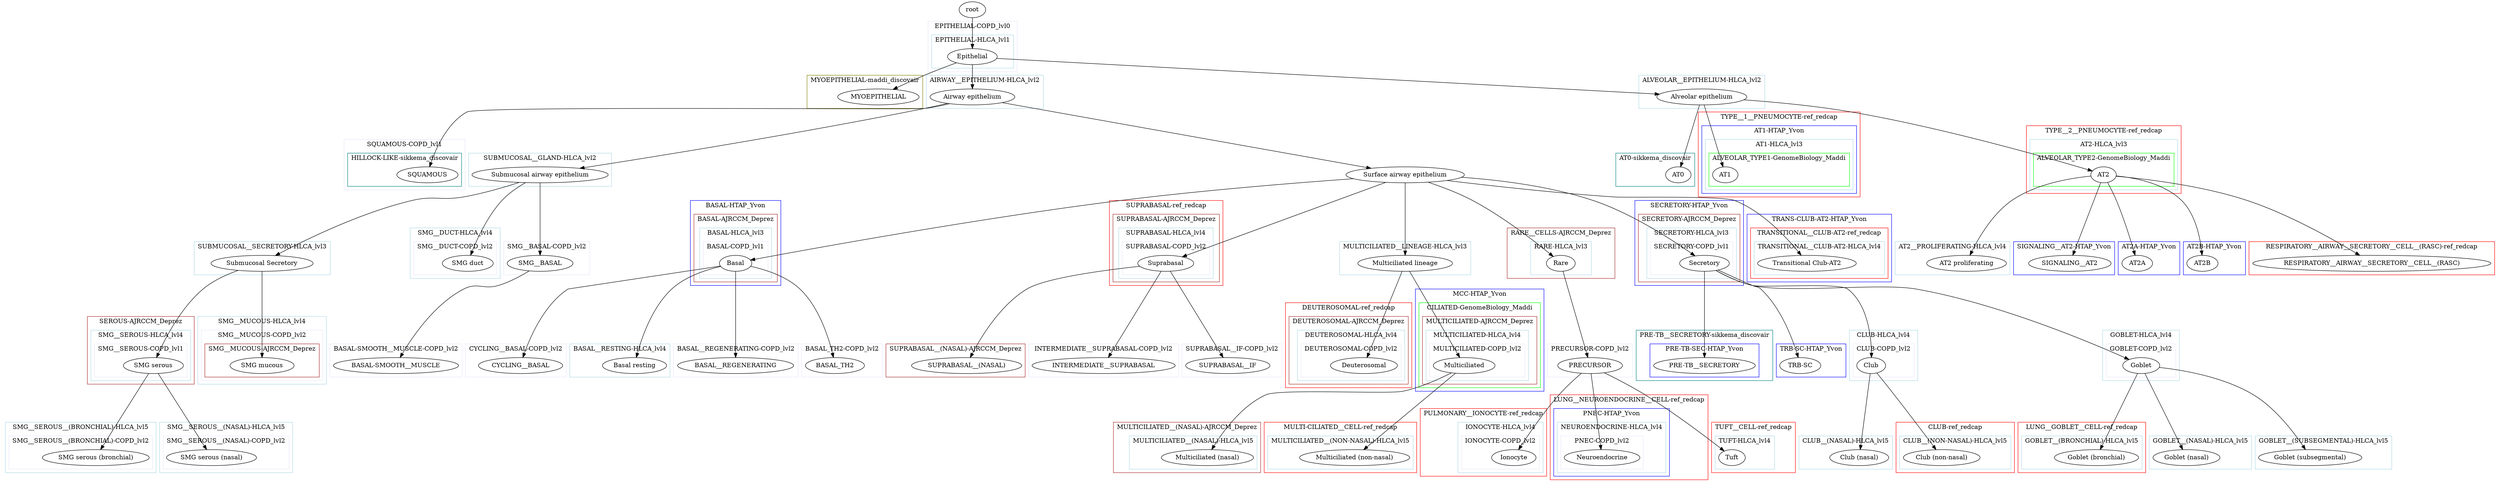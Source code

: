 digraph {
	graph [bb="0,0,5962,1088"];
	node [label="\N"];
	subgraph cluster_Epithelial {
		graph [bb="3290,930,3491,1044",
			color=lavender,
			label="EPITHELIAL-COPD_lvl0",
			lheight=0.21,
			lp="3390.5,1032.5",
			lwidth=2.38
		];
		subgraph cluster_Epithelial {
			graph [bb="3298,938,3483,1013",
				color=lightblue,
				label="EPITHELIAL-HLCA_lvl1",
				lheight=0.21,
				lp="3390.5,1001.5",
				lwidth=2.35
			];
			Epithelial	[color=black,
				height=0.5,
				label=Epithelial,
				layer=lv_0,
				pos="3390,964",
				width=1.5526];
		}
	}
	subgraph cluster_MYOEPITHELIAL {
		graph [bb="3017,847,3278,922",
			color=olive,
			label="MYOEPITHELIAL-maddi_discovair",
			lheight=0.21,
			lp="3147.5,910.5",
			lwidth=3.40
		];
		MYOEPITHELIAL	[color=black,
			height=0.5,
			label=MYOEPITHELIAL,
			layer=lv_1,
			pos="3178,873",
			width=2.5456];
	}
	subgraph "cluster_Airway epithelium" {
		graph [bb="3286,847,3550,922",
			color=lightblue,
			label="AIRWAY__EPITHELIUM-HLCA_lvl2",
			lheight=0.21,
			lp="3418,910.5",
			lwidth=3.44
		];
		"Airway epithelium"	[color=black,
			height=0.5,
			label="Airway epithelium",
			layer=lv_1,
			pos="3390,873",
			width=2.6539];
	}
	subgraph cluster_SQUAMOUS {
		graph [bb="2328,663,2601,777",
			color=lavender,
			label="SQUAMOUS-COPD_lvl1",
			lheight=0.21,
			lp="2464.5,765.5",
			lwidth=2.36
		];
		subgraph cluster_SQUAMOUS {
			graph [bb="2336,671,2593,746",
				color=teal,
				label="HILLOCK-LIKE-sikkema_discovair",
				lheight=0.21,
				lp="2464.5,734.5",
				lwidth=3.35
			];
			SQUAMOUS	[color=black,
				height=0.5,
				label=SQUAMOUS,
				layer=lv_2,
				pos="2516,697",
				width=1.9137];
		}
	}
	subgraph cluster_Basal {
		graph [bb="515,447,719,639",
			color=blue,
			label="BASAL-HTAP_Yvon",
			lheight=0.21,
			lp="617,627.5",
			lwidth=1.88
		];
		subgraph cluster_Basal {
			graph [bb="523,455,711,608",
				color=brown,
				label="BASAL-AJRCCM_Deprez",
				lheight=0.21,
				lp="617,596.5",
				lwidth=2.39
			];
			subgraph cluster_Basal {
				graph [bb="536,463,698,577",
					color=lightblue,
					label="BASAL-HLCA_lvl3",
					lheight=0.21,
					lp="617,565.5",
					lwidth=1.78
				];
				subgraph cluster_Basal {
					graph [bb="544,471,690,546",
						color=lavender,
						label="BASAL-COPD_lvl1",
						lheight=0.21,
						lp="617,534.5",
						lwidth=1.81
					];
					Basal	[color=black,
						height=0.5,
						label=Basal,
						layer=lv_3,
						pos="617,497",
						width=1.011];
				}
			}
		}
	}
	subgraph cluster_CYCLING__BASAL {
		graph [bb="8,240,235,315",
			color=lavender,
			label="CYCLING__BASAL-COPD_lvl2",
			lheight=0.21,
			lp="121.5,303.5",
			lwidth=2.93
		];
		CYCLING__BASAL	[color=black,
			height=0.5,
			label=CYCLING__BASAL,
			layer=lv_4,
			pos="132,266",
			width=2.6359];
	}
	subgraph "cluster_Basal resting" {
		graph [bb="243,240,469,315",
			color=lightblue,
			label="BASAL__RESTING-HLCA_lvl4",
			lheight=0.21,
			lp="356,303.5",
			lwidth=2.92
		];
		"Basal resting"	[color=black,
			height=0.5,
			label="Basal resting",
			layer=lv_4,
			pos="389,266",
			width=2.004];
	}
	subgraph cluster_BASAL__REGENERATING {
		graph [bb="477,240,758,315",
			color=lavender,
			label="BASAL__REGENERATING-COPD_lvl2",
			lheight=0.21,
			lp="617.5,303.5",
			lwidth=3.68
		];
		BASAL__REGENERATING	[color=black,
			height=0.5,
			label=BASAL__REGENERATING,
			layer=lv_4,
			pos="617,266",
			width=3.6288];
	}
	subgraph cluster_BASAL_TH2 {
		graph [bb="766,240,948,315",
			color=lavender,
			label="BASAL_TH2-COPD_lvl2",
			lheight=0.21,
			lp="857,303.5",
			lwidth=2.31
		];
		BASAL_TH2	[color=black,
			height=0.5,
			label=BASAL_TH2,
			layer=lv_4,
			pos="840,266",
			width=1.8415];
	}
	subgraph cluster_Suprabasal {
		graph [bb="1460,447,1716,639",
			color=red,
			label="SUPRABASAL-ref_redcap",
			lheight=0.21,
			lp="1588,627.5",
			lwidth=2.51
		];
		subgraph cluster_Suprabasal {
			graph [bb="1468,455,1708,608",
				color=brown,
				label="SUPRABASAL-AJRCCM_Deprez",
				lheight=0.21,
				lp="1588,596.5",
				lwidth=3.11
			];
			subgraph cluster_Suprabasal {
				graph [bb="1481,463,1694,577",
					color=lightblue,
					label="SUPRABASAL-HLCA_lvl4",
					lheight=0.21,
					lp="1587.5,565.5",
					lwidth=2.50
				];
				subgraph cluster_Suprabasal {
					graph [bb="1489,471,1686,546",
						color=lavender,
						label="SUPRABASAL-COPD_lvl2",
						lheight=0.21,
						lp="1587.5,534.5",
						lwidth=2.51
					];
					Suprabasal	[color=black,
						height=0.5,
						label=Suprabasal,
						layer=lv_3,
						pos="1587,497",
						width=1.7512];
				}
			}
		}
	}
	subgraph "cluster_SUPRABASAL__(NASAL)" {
		graph [bb="956,240,1270,315",
			color=brown,
			label="SUPRABASAL__(NASAL)-AJRCCM_Deprez",
			lheight=0.21,
			lp="1113,303.5",
			lwidth=4.14
		];
		"SUPRABASAL__(NASAL)"	[color=black,
			height=0.5,
			label="SUPRABASAL__(NASAL)",
			layer=lv_4,
			pos="1138,266",
			width=3.4483];
	}
	subgraph cluster_INTERMEDIATE__SUPRABASAL {
		graph [bb="1278,240,1616,315",
			color=lavender,
			label="INTERMEDIATE__SUPRABASAL-COPD_lvl2",
			lheight=0.21,
			lp="1447,303.5",
			lwidth=4.33
		];
		INTERMEDIATE__SUPRABASAL	[color=black,
			height=0.5,
			label=INTERMEDIATE__SUPRABASAL,
			layer=lv_4,
			pos="1447,266",
			width=4.4774];
	}
	subgraph cluster_SUPRABASAL__IF {
		graph [bb="1624,240,1849,315",
			color=lavender,
			label="SUPRABASAL__IF-COPD_lvl2",
			lheight=0.21,
			lp="1736.5,303.5",
			lwidth=2.90
		];
		SUPRABASAL__IF	[color=black,
			height=0.5,
			label=SUPRABASAL__IF,
			layer=lv_4,
			pos="1727,266",
			width=2.6359];
	}
	subgraph "cluster_Multiciliated lineage" {
		graph [bb="2112,471,2408,546",
			color=lightblue,
			label="MULTICILIATED__LINEAGE-HLCA_lvl3",
			lheight=0.21,
			lp="2260,534.5",
			lwidth=3.89
		];
		"Multiciliated lineage"	[color=black,
			height=0.5,
			label="Multiciliated lineage",
			layer=lv_3,
			pos="2260,497",
			width=2.9608];
	}
	subgraph cluster_Deuterosomal {
		graph [bb="1857,216,2142,408",
			color=red,
			label="DEUTEROSOMAL-ref_redcap",
			lheight=0.21,
			lp="1999.5,396.5",
			lwidth=2.92
		];
		subgraph cluster_Deuterosomal {
			graph [bb="1865,224,2134,377",
				color=brown,
				label="DEUTEROSOMAL-AJRCCM_Deprez",
				lheight=0.21,
				lp="1999.5,365.5",
				lwidth=3.51
			];
			subgraph cluster_Deuterosomal {
				graph [bb="1884,232,2126,346",
					color=lightblue,
					label="DEUTEROSOMAL-HLCA_lvl4",
					lheight=0.21,
					lp="2005,334.5",
					lwidth=2.89
				];
				subgraph cluster_Deuterosomal {
					graph [bb="1892,240,2118,315",
						color=lavender,
						label="DEUTEROSOMAL-COPD_lvl2",
						lheight=0.21,
						lp="2005,303.5",
						lwidth=2.92
					];
					Deuterosomal	[color=black,
						height=0.5,
						label=Deuterosomal,
						layer=lv_4,
						pos="2035,266",
						width=2.0943];
				}
			}
		}
	}
	subgraph cluster_Multiciliated {
		graph [bb="2150,208,2440,439",
			color=blue,
			label="MCC-HTAP_Yvon",
			lheight=0.21,
			lp="2295,427.5",
			lwidth=1.68
		];
		subgraph cluster_Multiciliated {
			graph [bb="2158,216,2432,408",
				color=green,
				label="CILIATED-GenomeBiology_Maddi",
				lheight=0.21,
				lp="2295,396.5",
				lwidth=3.31
			];
			subgraph cluster_Multiciliated {
				graph [bb="2166,224,2424,377",
					color=brown,
					label="MULTICILIATED-AJRCCM_Deprez",
					lheight=0.21,
					lp="2295,365.5",
					lwidth=3.36
				];
				subgraph cluster_Multiciliated {
					graph [bb="2174,232,2405,346",
						color=lightblue,
						label="MULTICILIATED-HLCA_lvl4",
						lheight=0.21,
						lp="2289.5,334.5",
						lwidth=2.75
					];
					subgraph cluster_Multiciliated {
						graph [bb="2182,240,2397,315",
							color=lavender,
							label="MULTICILIATED-COPD_lvl2",
							lheight=0.21,
							lp="2289.5,303.5",
							lwidth=2.76
						];
						Multiciliated	[color=black,
							height=0.5,
							label=Multiciliated,
							layer=lv_4,
							pos="2260,266",
							width=1.9318];
					}
				}
			}
		}
	}
	subgraph "cluster_Multiciliated (nasal)" {
		graph [bb="1316,24,1648,138",
			color=brown,
			label="MULTICILIATED__(NASAL)-AJRCCM_Deprez",
			lheight=0.21,
			lp="1482,126.5",
			lwidth=4.39
		];
		subgraph "cluster_Multiciliated (nasal)" {
			graph [bb="1352,32,1640,107",
				color=lightblue,
				label="MULTICILIATED__(NASAL)-HLCA_lvl5",
				lheight=0.21,
				lp="1496,95.5",
				lwidth=3.78
			];
			"Multiciliated (nasal)"	[color=black,
				height=0.5,
				label="Multiciliated (nasal)",
				layer=lv_5,
				pos="1528,58",
				width=2.8886];
		}
	}
	subgraph "cluster_Multiciliated (non-nasal)" {
		graph [bb="1656,24,2000,138",
			color=red,
			label="MULTI-CILIATED__CELL-ref_redcap",
			lheight=0.21,
			lp="1828,126.5",
			lwidth=3.56
		];
		subgraph "cluster_Multiciliated (non-nasal)" {
			graph [bb="1664,32,1992,107",
				color=lightblue,
				label="MULTICILIATED__(NON-NASAL)-HLCA_lvl5",
				lheight=0.21,
				lp="1828,95.5",
				lwidth=4.33
			];
			"Multiciliated (non-nasal)"	[color=black,
				height=0.5,
				label="Multiciliated (non-nasal)",
				layer=lv_5,
				pos="1860,58",
				width=3.4483];
		}
	}
	subgraph cluster_Rare {
		graph [bb="2433,463,2676,577",
			color=brown,
			label="RARE__CELLS-AJRCCM_Deprez",
			lheight=0.21,
			lp="2554.5,565.5",
			lwidth=3.15
		];
		subgraph cluster_Rare {
			graph [bb="2483,471,2620,546",
				color=lightblue,
				label="RARE-HLCA_lvl3",
				lheight=0.21,
				lp="2551.5,534.5",
				lwidth=1.68
			];
			Rare	[color=black,
				height=0.5,
				label=Rare,
				layer=lv_3,
				pos="2562,497",
				width=0.9027];
		}
	}
	subgraph cluster_PRECURSOR {
		graph [bb="2448,240,2640,315",
			color=lavender,
			label="PRECURSOR-COPD_lvl2",
			lheight=0.21,
			lp="2544,303.5",
			lwidth=2.44
		];
		PRECURSOR	[color=black,
			height=0.5,
			label=PRECURSOR,
			layer=lv_4,
			pos="2547,266",
			width=2.022];
	}
	subgraph cluster_Ionocyte {
		graph [bb="2008,16,2293,169",
			color=red,
			label="PULMONARY__IONOCYTE-ref_redcap",
			lheight=0.21,
			lp="2150.5,157.5",
			lwidth=3.74
		];
		subgraph cluster_Ionocyte {
			graph [bb="2093,24,2285,138",
				color=lightblue,
				label="IONOCYTE-HLCA_lvl4",
				lheight=0.21,
				lp="2189,126.5",
				lwidth=2.19
			];
			subgraph cluster_Ionocyte {
				graph [bb="2101,32,2277,107",
					color=lavender,
					label="IONOCYTE-COPD_lvl2",
					lheight=0.21,
					lp="2189,95.5",
					lwidth=2.22
				];
				Ionocyte	[color=black,
					height=0.5,
					label=Ionocyte,
					layer=lv_5,
					pos="2219,58",
					width=1.3902];
			}
		}
	}
	subgraph cluster_Neuroendocrine {
		graph [bb="2301,8,2657,200",
			color=red,
			label="LUNG__NEUROENDOCRINE__CELL-ref_redcap",
			lheight=0.21,
			lp="2479,188.5",
			lwidth=4.72
		];
		subgraph cluster_Neuroendocrine {
			graph [bb="2388,16,2649,169",
				color=blue,
				label="PNEC-HTAP_Yvon",
				lheight=0.21,
				lp="2518.5,157.5",
				lwidth=1.79
			];
			subgraph cluster_Neuroendocrine {
				graph [bb="2396,24,2641,138",
					color=lightblue,
					label="NEUROENDOCRINE-HLCA_lvl4",
					lheight=0.21,
					lp="2518.5,126.5",
					lwidth=3.18
				];
				subgraph cluster_Neuroendocrine {
					graph [bb="2447,32,2633,107",
						color=lavender,
						label="PNEC-COPD_lvl2",
						lheight=0.21,
						lp="2540,95.5",
						lwidth=1.72
					];
					Neuroendocrine	[color=black,
						height=0.5,
						label=Neuroendocrine,
						layer=lv_5,
						pos="2540,58",
						width=2.3651];
				}
			}
		}
	}
	subgraph cluster_Tuft {
		graph [bb="2665,24,2854,138",
			color=red,
			label="TUFT__CELL-ref_redcap",
			lheight=0.21,
			lp="2759.5,126.5",
			lwidth=2.40
		];
		subgraph cluster_Tuft {
			graph [bb="2673,32,2807,107",
				color=lightblue,
				label="TUFT-HLCA_lvl4",
				lheight=0.21,
				lp="2740,95.5",
				lwidth=1.64
			];
			Tuft	[color=black,
				height=0.5,
				label=Tuft,
				layer=lv_5,
				pos="2711,58",
				width=0.83048];
		}
	}
	subgraph cluster_Secretory {
		graph [bb="2765,447,3010,639",
			color=blue,
			label="SECRETORY-HTAP_Yvon",
			lheight=0.21,
			lp="2887.5,627.5",
			lwidth=2.43
		];
		subgraph cluster_Secretory {
			graph [bb="2773,455,3002,608",
				color=brown,
				label="SECRETORY-AJRCCM_Deprez",
				lheight=0.21,
				lp="2887.5,596.5",
				lwidth=2.96
			];
			subgraph cluster_Secretory {
				graph [bb="2792,463,2994,577",
					color=lightblue,
					label="SECRETORY-HLCA_lvl3",
					lheight=0.21,
					lp="2893,565.5",
					lwidth=2.35
				];
				subgraph cluster_Secretory {
					graph [bb="2800,471,2986,546",
						color=lavender,
						label="SECRETORY-COPD_lvl1",
						lheight=0.21,
						lp="2893,534.5",
						lwidth=2.36
					];
					Secretory	[color=black,
						height=0.5,
						label=Secretory,
						layer=lv_3,
						pos="2922,497",
						width=1.5526];
				}
			}
		}
	}
	subgraph "cluster_PRE-TB__SECRETORY" {
		graph [bb="2648,232,2956,346",
			color=teal,
			label="PRE-TB__SECRETORY-sikkema_discovair",
			lheight=0.21,
			lp="2802,334.5",
			lwidth=4.06
		];
		subgraph "cluster_PRE-TB__SECRETORY" {
			graph [bb="2704,240,2948,315",
				color=blue,
				label="PRE-TB-SEC-HTAP_Yvon",
				lheight=0.21,
				lp="2826,303.5",
				lwidth=2.44
			];
			"PRE-TB__SECRETORY"	[color=black,
				height=0.5,
				label="PRE-TB__SECRETORY",
				layer=lv_4,
				pos="2826,266",
				width=3.1775];
		}
	}
	subgraph "cluster_TRB-SC" {
		graph [bb="2964,240,3121,315",
			color=blue,
			label="TRB-SC-HTAP_Yvon",
			lheight=0.21,
			lp="3042.5,303.5",
			lwidth=1.96
		];
		"TRB-SC"	[color=black,
			height=0.5,
			label="TRB-SC",
			layer=lv_4,
			pos="3018,266",
			width=1.2818];
	}
	subgraph cluster_Club {
		graph [bb="3129,232,3283,346",
			color=lightblue,
			label="CLUB-HLCA_lvl4",
			lheight=0.21,
			lp="3206,334.5",
			lwidth=1.68
		];
		subgraph cluster_Club {
			graph [bb="3137,240,3275,315",
				color=lavender,
				label="CLUB-COPD_lvl2",
				lheight=0.21,
				lp="3206,303.5",
				lwidth=1.69
			];
			Club	[color=black,
				height=0.5,
				label=Club,
				layer=lv_4,
				pos="3177,266",
				width=0.9027];
		}
	}
	subgraph "cluster_Club (nasal)" {
		graph [bb="2862,32,3073,107",
			color=lightblue,
			label="CLUB__(NASAL)-HLCA_lvl5",
			lheight=0.21,
			lp="2967.5,95.5",
			lwidth=2.71
		];
		"Club (nasal)"	[color=black,
			height=0.5,
			label="Club (nasal)",
			layer=lv_5,
			pos="2999,58",
			width=1.8415];
	}
	subgraph "cluster_Club (non-nasal)" {
		graph [bb="3081,24,3348,138",
			color=red,
			label="CLUB-ref_redcap",
			lheight=0.21,
			lp="3214.5,126.5",
			lwidth=1.69
		];
		subgraph "cluster_Club (non-nasal)" {
			graph [bb="3089,32,3340,107",
				color=lightblue,
				label="CLUB__(NON-NASAL)-HLCA_lvl5",
				lheight=0.21,
				lp="3214.5,95.5",
				lwidth=3.26
			];
			"Club (non-nasal)"	[color=black,
				height=0.5,
				label="Club (non-nasal)",
				layer=lv_5,
				pos="3183,58",
				width=2.4012];
		}
	}
	subgraph cluster_Goblet {
		graph [bb="3547,232,3720,346",
			color=lightblue,
			label="GOBLET-HLCA_lvl4",
			lheight=0.21,
			lp="3633.5,334.5",
			lwidth=1.93
		];
		subgraph cluster_Goblet {
			graph [bb="3555,240,3712,315",
				color=lavender,
				label="GOBLET-COPD_lvl2",
				lheight=0.21,
				lp="3633.5,303.5",
				lwidth=1.96
			];
			Goblet	[color=black,
				height=0.5,
				label=Goblet,
				layer=lv_4,
				pos="3634,266",
				width=1.1555];
		}
	}
	subgraph "cluster_Goblet (bronchial)" {
		graph [bb="3356,24,3644,138",
			color=red,
			label="LUNG__GOBLET__CELL-ref_redcap",
			lheight=0.21,
			lp="3500,126.5",
			lwidth=3.50
		];
		subgraph "cluster_Goblet (bronchial)" {
			graph [bb="3364,32,3636,107",
				color=lightblue,
				label="GOBLET__(BRONCHIAL)-HLCA_lvl5",
				lheight=0.21,
				lp="3500,95.5",
				lwidth=3.56
			];
			"Goblet (bronchial)"	[color=black,
				height=0.5,
				label="Goblet (bronchial)",
				layer=lv_5,
				pos="3533,58",
				width=2.6359];
		}
	}
	subgraph "cluster_Goblet (nasal)" {
		graph [bb="3652,32,3883,107",
			color=lightblue,
			label="GOBLET__(NASAL)-HLCA_lvl5",
			lheight=0.21,
			lp="3767.5,95.5",
			lwidth=2.99
		];
		"Goblet (nasal)"	[color=black,
			height=0.5,
			label="Goblet (nasal)",
			layer=lv_5,
			pos="3735,58",
			width=2.0943];
	}
	subgraph "cluster_Goblet (subsegmental)" {
		graph [bb="3891,32,4199,107",
			color=lightblue,
			label="GOBLET__(SUBSEGMENTAL)-HLCA_lvl5",
			lheight=0.21,
			lp="4045,95.5",
			lwidth=4.06
		];
		"Goblet (subsegmental)"	[color=black,
			height=0.5,
			label="Goblet (subsegmental)",
			layer=lv_5,
			pos="4015,58",
			width=3.2317];
	}
	subgraph "cluster_Transitional Club-AT2" {
		graph [bb="3018,455,3344,608",
			color=blue,
			label="TRANS-CLUB-AT2-HTAP_Yvon",
			lheight=0.21,
			lp="3181,596.5",
			lwidth=2.97
		];
		subgraph "cluster_Transitional Club-AT2" {
			graph [bb="3026,463,3336,577",
				color=red,
				label="TRANSITIONAL__CLUB-AT2-ref_redcap",
				lheight=0.21,
				lp="3181,565.5",
				lwidth=3.89
			];
			subgraph "cluster_Transitional Club-AT2" {
				graph [bb="3034,471,3328,546",
					color=lightblue,
					label="TRANSITIONAL__CLUB-AT2-HLCA_lvl4",
					lheight=0.21,
					lp="3181,534.5",
					lwidth=3.86
				];
				"Transitional Club-AT2"	[color=black,
					height=0.5,
					label="Transitional Club-AT2",
					layer=lv_3,
					pos="3153,497",
					width=3.0872];
			}
		}
	}
	subgraph "cluster_Submucosal airway epithelium" {
		graph [bb="3994,671,4316,746",
			color=lightblue,
			label="SUBMUCOSAL__GLAND-HLCA_lvl2",
			lheight=0.21,
			lp="4155,734.5",
			lwidth=3.54
		];
		"Submucosal airway epithelium"	[color=black,
			height=0.5,
			label="Submucosal airway epithelium",
			layer=lv_2,
			pos="4155,697",
			width=4.2607];
	}
	subgraph "cluster_Submucosal Secretory" {
		graph [bb="3876,471,4183,546",
			color=lightblue,
			label="SUBMUCOSAL__SECRETORY-HLCA_lvl3",
			lheight=0.21,
			lp="4029.5,534.5",
			lwidth=4.04
		];
		"Submucosal Secretory"	[color=black,
			height=0.5,
			label="Submucosal Secretory",
			layer=lv_3,
			pos="4060,497",
			width=3.1955];
	}
	subgraph "cluster_SMG serous" {
		graph [bb="3911,224,4152,377",
			color=brown,
			label="SEROUS-AJRCCM_Deprez",
			lheight=0.21,
			lp="4031.5,365.5",
			lwidth=2.60
		];
		subgraph "cluster_SMG serous" {
			graph [bb="3919,232,4144,346",
				color=lightblue,
				label="SMG__SEROUS-HLCA_lvl4",
				lheight=0.21,
				lp="4031.5,334.5",
				lwidth=2.67
			];
			subgraph "cluster_SMG serous" {
				graph [bb="3927,240,4136,315",
					color=lavender,
					label="SMG__SEROUS-COPD_lvl1",
					lheight=0.21,
					lp="4031.5,303.5",
					lwidth=2.68
				];
				"SMG serous"	[color=black,
					height=0.5,
					label="SMG serous",
					layer=lv_4,
					pos="4060,266",
					width=1.8776];
			}
		}
	}
	subgraph "cluster_SMG serous (bronchial)" {
		graph [bb="4207,24,4547,138",
			color=lightblue,
			label="SMG__SEROUS__(BRONCHIAL)-HLCA_lvl5",
			lheight=0.21,
			lp="4377,126.5",
			lwidth=4.26
		];
		subgraph "cluster_SMG serous (bronchial)" {
			graph [bb="4215,32,4539,107",
				color=lavender,
				label="SMG__SEROUS__(BRONCHIAL)-COPD_lvl2",
				lheight=0.21,
				lp="4377,95.5",
				lwidth=4.28
			];
			"SMG serous (bronchial)"	[color=black,
				height=0.5,
				label="SMG serous (bronchial)",
				layer=lv_5,
				pos="4343,58",
				width=3.34];
		}
	}
	subgraph "cluster_SMG serous (nasal)" {
		graph [bb="4555,24,4855,138",
			color=lightblue,
			label="SMG__SEROUS__(NASAL)-HLCA_lvl5",
			lheight=0.21,
			lp="4705,126.5",
			lwidth=3.69
		];
		subgraph "cluster_SMG serous (nasal)" {
			graph [bb="4563,32,4847,107",
				color=lavender,
				label="SMG__SEROUS__(NASAL)-COPD_lvl2",
				lheight=0.21,
				lp="4705,95.5",
				lwidth=3.72
			];
			"SMG serous (nasal)"	[color=black,
				height=0.5,
				label="SMG serous (nasal)",
				layer=lv_5,
				pos="4672,58",
				width=2.8164];
		}
	}
	subgraph "cluster_SMG mucous" {
		graph [bb="4160,224,4450,377",
			color=lightblue,
			label="SMG__MUCOUS-HLCA_lvl4",
			lheight=0.21,
			lp="4305,365.5",
			lwidth=2.75
		];
		subgraph "cluster_SMG mucous" {
			graph [bb="4168,232,4442,346",
				color=lavender,
				label="SMG__MUCOUS-COPD_lvl2",
				lheight=0.21,
				lp="4305,334.5",
				lwidth=2.76
			];
			subgraph "cluster_SMG mucous" {
				graph [bb="4176,240,4434,315",
					color=brown,
					label="SMG__MUCOUS-AJRCCM_Deprez",
					lheight=0.21,
					lp="4305,303.5",
					lwidth=3.36
				];
				"SMG mucous"	[color=black,
					height=0.5,
					label="SMG mucous",
					layer=lv_4,
					pos="4256,266",
					width=2.004];
			}
		}
	}
	subgraph "cluster_SMG duct" {
		graph [bb="4191,463,4394,577",
			color=lightblue,
			label="SMG__DUCT-HLCA_lvl4",
			lheight=0.21,
			lp="4292.5,565.5",
			lwidth=2.35
		];
		subgraph "cluster_SMG duct" {
			graph [bb="4199,471,4386,546",
				color=lavender,
				label="SMG__DUCT-COPD_lvl2",
				lheight=0.21,
				lp="4292.5,534.5",
				lwidth=2.38
			];
			"SMG duct"	[color=black,
				height=0.5,
				label="SMG duct",
				layer=lv_3,
				pos="4264,497",
				width=1.5887];
		}
	}
	subgraph cluster_SMG__BASAL {
		graph [bb="4402,471,4596,546",
			color=lavender,
			label="SMG__BASAL-COPD_lvl2",
			lheight=0.21,
			lp="4499,534.5",
			lwidth=2.47
		];
		SMG__BASAL	[color=black,
			height=0.5,
			label=SMG__BASAL,
			layer=lv_3,
			pos="4499,497",
			width=2.0582];
	}
	subgraph "cluster_BASAL-SMOOTH__MUSCLE" {
		graph [bb="4458,240,4756,315",
			color=lavender,
			label="BASAL-SMOOTH__MUSCLE-COPD_lvl2",
			lheight=0.21,
			lp="4607,303.5",
			lwidth=3.90
		];
		"BASAL-SMOOTH__MUSCLE"	[color=black,
			height=0.5,
			label="BASAL-SMOOTH__MUSCLE",
			layer=lv_4,
			pos="4607,266",
			width=3.9177];
	}
	subgraph "cluster_Alveolar epithelium" {
		graph [bb="4471,847,4755,922",
			color=lightblue,
			label="ALVEOLAR__EPITHELIUM-HLCA_lvl2",
			lheight=0.21,
			lp="4613,910.5",
			lwidth=3.72
		];
		"Alveolar epithelium"	[color=black,
			height=0.5,
			label="Alveolar epithelium",
			layer=lv_1,
			pos="4596,873",
			width=2.8164];
	}
	subgraph cluster_AT0 {
		graph [bb="4402,671,4580,746",
			color=teal,
			label="AT0-sikkema_discovair",
			lheight=0.21,
			lp="4491,734.5",
			lwidth=2.25
		];
		AT0	[color=black,
			height=0.5,
			label=AT0,
			layer=lv_2,
			pos="4543,697",
			width=0.79437];
	}
	subgraph cluster_AT1 {
		graph [bb="4588,647,4953,839",
			color=red,
			label="TYPE__1__PNEUMOCYTE-ref_redcap",
			lheight=0.21,
			lp="4770.5,827.5",
			lwidth=3.67
		];
		subgraph cluster_AT1 {
			graph [bb="4596,655,4945,808",
				color=blue,
				label="AT1-HTAP_Yvon",
				lheight=0.21,
				lp="4770.5,796.5",
				lwidth=1.57
			];
			subgraph cluster_AT1 {
				graph [bb="4604,663,4937,777",
					color=lightblue,
					label="AT1-HLCA_lvl3",
					lheight=0.21,
					lp="4770.5,765.5",
					lwidth=1.47
				];
				subgraph cluster_AT1 {
					graph [bb="4612,671,4929,746",
						color=green,
						label="ALVEOLAR_TYPE1-GenomeBiology_Maddi",
						lheight=0.21,
						lp="4770.5,734.5",
						lwidth=4.18
					];
					AT1	[color=black,
						height=0.5,
						label=AT1,
						layer=lv_2,
						pos="4649,697",
						width=0.79437];
				}
			}
		}
	}
	subgraph cluster_AT2 {
		graph [bb="5000,655,5349,808",
			color=red,
			label="TYPE__2__PNEUMOCYTE-ref_redcap",
			lheight=0.21,
			lp="5174.5,796.5",
			lwidth=3.67
		];
		subgraph cluster_AT2 {
			graph [bb="5008,663,5341,777",
				color=lightblue,
				label="AT2-HLCA_lvl3",
				lheight=0.21,
				lp="5174.5,765.5",
				lwidth=1.47
			];
			subgraph cluster_AT2 {
				graph [bb="5016,671,5333,746",
					color=green,
					label="ALVEOLAR_TYPE2-GenomeBiology_Maddi",
					lheight=0.21,
					lp="5174.5,734.5",
					lwidth=4.18
				];
				AT2	[color=black,
					height=0.5,
					label=AT2,
					layer=lv_2,
					pos="5073,697",
					width=0.79437];
			}
		}
	}
	subgraph "cluster_AT2 proliferating" {
		graph [bb="4604,471,4863,546",
			color=lightblue,
			label="AT2__PROLIFERATING-HLCA_lvl4",
			lheight=0.21,
			lp="4733.5,534.5",
			lwidth=3.38
		];
		"AT2 proliferating"	[color=black,
			height=0.5,
			label="AT2 proliferating",
			layer=lv_3,
			pos="4765,497",
			width=2.4914];
	}
	subgraph cluster_SIGNALING__AT2 {
		graph [bb="4871,471,5099,546",
			color=blue,
			label="SIGNALING__AT2-HTAP_Yvon",
			lheight=0.21,
			lp="4985,534.5",
			lwidth=2.94
		];
		SIGNALING__AT2	[color=black,
			height=0.5,
			label=SIGNALING__AT2,
			layer=lv_3,
			pos="4998,497",
			width=2.5817];
	}
	subgraph cluster_AT2A {
		graph [bb="5107,471,5246,546",
			color=blue,
			label="AT2A-HTAP_Yvon",
			lheight=0.21,
			lp="5176.5,534.5",
			lwidth=1.71
		];
		AT2A	[color=black,
			height=0.5,
			label=AT2A,
			layer=lv_3,
			pos="5149,497",
			width=0.95686];
	}
	subgraph cluster_AT2B {
		graph [bb="5254,471,5394,546",
			color=blue,
			label="AT2B-HTAP_Yvon",
			lheight=0.21,
			lp="5324,534.5",
			lwidth=1.72
		];
		AT2B	[color=black,
			height=0.5,
			label=AT2B,
			layer=lv_3,
			pos="5297,497",
			width=0.97491];
	}
	subgraph "cluster_RESPIRATORY__AIRWAY__SECRETORY__CELL__(RASC)" {
		graph [bb="5402,471,5954,546",
			color=red,
			label="RESPIRATORY__AIRWAY__SECRETORY__CELL__(RASC)-ref_redcap",
			lheight=0.21,
			lp="5678,534.5",
			lwidth=6.64
		];
		"RESPIRATORY__AIRWAY__SECRETORY__CELL__(RASC)"	[color=black,
			height=0.5,
			label="RESPIRATORY__AIRWAY__SECRETORY__CELL__(RASC)",
			layer=lv_3,
			pos="5678,497",
			width=7.4563];
	}
	root	[color=black,
		height=0.5,
		label=root,
		layer=lv_0,
		pos="3390,1070",
		width=0.83048];
	root -> Epithelial	[pos="e,3390,982.2 3390,1051.8 3390,1035.6 3390,1011.1 3390,992.27"];
	Epithelial -> MYOEPITHELIAL	[pos="e,3211,889.94 3354.2,950.14 3333.1,942.35 3305.9,932.02 3282,922 3261.5,913.37 3239,903.1 3220.2,894.27"];
	Epithelial -> "Airway epithelium"	[pos="e,3390,891.11 3390,945.84 3390,933.28 3390,915.98 3390,901.5"];
	Epithelial -> "Alveolar epithelium"	[pos="e,4504.2,880.78 3443.8,959.03 3629.9,945.3 4248.5,899.65 4494.2,881.52"];
	"Airway epithelium" -> SQUAMOUS	[pos="e,2520.4,715.4 3338.8,857.76 3320.9,853.44 3300.7,849.25 3282,847 3263.2,844.74 2616.4,848.46 2600,839 2557.3,814.38 2533.9,758.59 \
2523.3,725.04"];
	"Surface airway epithelium"	[height=0.5,
		pos="2742,697",
		width=3.7011];
	"Airway epithelium" -> "Surface airway epithelium"	[pos="e,2799.1,713.34 3337.5,857.91 3220.5,826.49 2938.3,750.72 2808.9,715.97"];
	"Airway epithelium" -> "Submucosal airway epithelium"	[pos="e,4088.1,713.21 3448.4,858.71 3585.1,827.63 3925.3,750.24 4078.3,715.44"];
	"Surface airway epithelium" -> Basal	[pos="e,649.49,505.14 2704.7,679.71 2675.9,668.05 2634.7,653.34 2597,647 2536.1,636.76 1546.6,644.19 1485,639 1165,612.02 784.88,534.19 \
659.46,507.28"];
	"Surface airway epithelium" -> Suprabasal	[pos="e,1624.2,511.53 2704.4,679.69 2675.6,668.1 2634.6,653.49 2597,647 2489.9,628.49 2215.6,654.2 2108,639 1929.1,613.73 1724.2,546.57 \
1633.9,514.93"];
	"Surface airway epithelium" -> "Multiciliated lineage"	[pos="e,2278.8,514.91 2703.1,679.77 2674.3,668.55 2633.9,654.35 2597,647 2545.4,636.72 2528.9,655.53 2479,639 2402.1,613.51 2325.5,554.59 \
2286.5,521.55"];
	"Surface airway epithelium" -> Rare	[pos="e,2576.1,513.46 2726.7,679.12 2694.4,643.61 2619.4,561.16 2582.8,520.92"];
	"Surface airway epithelium" -> Secretory	[pos="e,2906.9,514.56 2757.3,679.12 2789.3,643.96 2863.1,562.79 2900.1,522.13"];
	"Surface airway epithelium" -> "Transitional Club-AT2"	[pos="e,3138.7,514.87 2840,684.73 2887.2,676.54 2943.5,662.59 2990,639 3048.4,609.35 3103.2,554.26 3132,522.43"];
	Basal -> CYCLING__BASAL	[pos="e,137.21,284.13 580.8,494.36 497.47,490 294.93,475.8 239,439 185.87,404.04 154.41,332.64 140.52,293.73"];
	Basal -> "Basal resting"	[pos="e,392.93,284.15 583.25,489.95 551.42,482.71 504.08,467.76 473,439 429.53,398.77 405.87,331.18 395.51,293.83"];
	Basal -> BASAL__REGENERATING	[pos="e,617,284.1 617,478.79 617,439.32 617,342.03 617,294.3"];
	Basal -> BASAL_TH2	[pos="e,836.72,284.14 650.86,490.28 683.04,483.25 731.02,468.44 762,439 804.19,398.92 825.37,331.74 834.39,294.3"];
	Suprabasal -> "SUPRABASAL__(NASAL)"	[pos="e,1146.1,284.04 1528.3,490.29 1449.9,481.83 1316,464.21 1274,439 1214.7,403.4 1171.1,331.75 1150.8,293.11"];
	Suprabasal -> INTERMEDIATE__SUPRABASAL	[pos="e,1457.5,284.17 1576.7,479.16 1552.5,439.56 1491.8,340.28 1462.8,292.92"];
	Suprabasal -> SUPRABASAL__IF	[pos="e,1716.5,284.17 1597.3,479.16 1621.5,439.56 1682.2,340.28 1711.2,292.92"];
	"Multiciliated lineage" -> Deuterosomal	[pos="e,2046.7,283.92 2232.4,479.48 2215.8,468.92 2194.7,454.35 2178,439 2127.1,392.29 2077.9,327.43 2052.6,292.2"];
	"Multiciliated lineage" -> Multiciliated	[pos="e,2260,284.1 2260,478.79 2260,439.32 2260,342.03 2260,294.3"];
	Multiciliated -> "Multiciliated (nasal)"	[pos="e,1537.6,76.133 2231.4,249.46 2204.2,235.58 2161.6,216.21 2122,208 2096.9,202.79 1683.5,210.42 1660,200 1606.2,176.12 1564.1,118.72 \
1543,84.974"];
	Multiciliated -> "Multiciliated (non-nasal)"	[pos="e,1883.9,75.736 2226.3,250.16 2198.5,238.17 2158,221.18 2122,208 2111,203.99 2107.6,204.79 2097,200 2020.1,165.35 1936.7,111.57 \
1892.3,81.436"];
	Rare -> PRECURSOR	[pos="e,2548.1,284.1 2560.9,478.79 2558.3,439.32 2551.9,342.03 2548.8,294.3"];
	PRECURSOR -> Ionocyte	[pos="e,2242.9,74.05 2521.3,249 2500.3,235.85 2469.7,216.74 2443,200 2374.7,157.17 2294.8,106.83 2251.3,79.387"];
	PRECURSOR -> Neuroendocrine	[pos="e,2540.6,76.015 2546.4,247.79 2545.2,211.95 2542.4,129.09 2540.9,86.047"];
	PRECURSOR -> Tuft	[pos="e,2705.2,75.695 2575.2,249.36 2594.4,237.67 2619.4,220.24 2637,200 2667.4,164.91 2689.8,115.15 2701.6,85.085"];
	Secretory -> "PRE-TB__SECRETORY"	[pos="e,2833.2,284.1 2914.8,478.79 2898.1,439.07 2856.9,340.8 2837.1,293.4"];
	Secretory -> "TRB-SC"	[pos="e,3012.3,283.87 2931.6,479.05 2937.8,467.85 2945.8,452.75 2952,439 2974.8,388.57 2997,327.7 3008.9,293.57"];
	Secretory -> Club	[pos="e,3177.6,284.03 2948.1,481.07 2969.4,469.66 3000.7,454.63 3030,447 3050.5,441.66 3108.5,452.33 3125,439 3168.7,403.65 3176.6,332.93 \
3177.5,294.09"];
	Secretory -> Goblet	[pos="e,3612.4,281.53 2947.6,480.89 2968.9,469.21 3000.3,453.92 3030,447 3083.9,434.43 3225.2,452.25 3279,439 3407.7,407.28 3544.7,325.19 \
3603.9,287.04"];
	Club -> "Club (nasal)"	[pos="e,3004.3,76.058 3166.6,248.86 3157.3,235.75 3142.5,217.88 3125,208 3109.2,199.08 3099.9,210.39 3085,200 3044.7,171.83 3019.8,118.15 \
3007.8,85.765"];
	Club -> "Club (non-nasal)"	[pos="e,3182.5,76.015 3177.5,247.79 3178.5,211.95 3181,129.09 3182.2,86.047"];
	Goblet -> "Goblet (bronchial)"	[pos="e,3541.4,76.091 3625.7,248.14 3608.1,212.23 3566.8,127.97 3545.8,85.074"];
	Goblet -> "Goblet (nasal)"	[pos="e,3726.6,76.091 3642.3,248.14 3659.9,212.23 3701.2,127.97 3722.2,85.074"];
	Goblet -> "Goblet (subsegmental)"	[pos="e,4004.3,76.289 3674.9,261.76 3727.4,256.04 3819.6,240.63 3887,200 3935.9,170.51 3977.1,116.61 3998.7,84.675"];
	"Submucosal airway epithelium" -> "Submucosal Secretory"	[pos="e,4068.2,515.04 4146.7,678.78 4130.1,644.02 4092.3,565.32 4072.6,524.17"];
	"Submucosal airway epithelium" -> "SMG duct"	[pos="e,4254.8,514.96 4164.7,678.82 4171.1,667.52 4179.6,652.4 4187,639 4209.2,598.88 4234.7,552.14 4250,523.82"];
	"Submucosal airway epithelium" -> SMG__BASAL	[pos="e,4490.8,514.91 4266.7,684.65 4307.9,676.55 4353.5,662.7 4390,639 4434.7,610.01 4468.6,556.23 4486,524.12"];
	"Submucosal Secretory" -> "SMG serous"	[pos="e,4060,284.1 4060,478.79 4060,439.32 4060,342.03 4060,294.3"];
	"Submucosal Secretory" -> "SMG mucous"	[pos="e,4247.2,284.08 4088.2,479.47 4104.5,469.11 4124.6,454.75 4140,439 4184.5,393.3 4223,328.48 4242.4,292.89"];
	"SMG serous" -> "SMG serous (bronchial)"	[pos="e,4330.9,76.253 4086.9,249.23 4109.1,236.69 4141.8,219.43 4172,208 4185.3,202.97 4190.7,207.08 4203,200 4254.7,170.35 4300.4,116.51 \
4324.6,84.624"];
	"SMG serous" -> "SMG serous (nasal)"	[pos="e,4662.7,76.099 4083.7,248.96 4105.5,235.15 4139.4,216.19 4172,208 4212,197.95 4505.4,217.03 4543,200 4596,175.95 4637,118.61 4657.5,\
84.925"];
	SMG__BASAL -> "BASAL-SMOOTH__MUSCLE"	[pos="e,4598.9,284.1 4507.1,478.79 4525.8,439.07 4572.2,340.8 4594.5,293.4"];
	"Alveolar epithelium" -> AT0	[pos="e,4548.1,714.81 4590.8,855 4581.6,824.65 4562.2,760.92 4551.1,724.68"];
	"Alveolar epithelium" -> AT1	[pos="e,4643.9,714.81 4601.2,855 4610.4,824.65 4629.8,760.92 4640.9,724.68"];
	"Alveolar epithelium" -> AT2	[pos="e,5062.7,714.23 4696,869.64 4779.9,866.31 4892.4,858.29 4933,839 4988,812.9 5033.7,755.81 5056.8,722.84"];
	AT2 -> "AT2 proliferating"	[pos="e,4771.8,514.99 5049.7,686.09 5022.3,674.84 4975.1,656.81 4933,647 4904.2,640.3 4892.5,654 4867,639 4821.9,612.45 4791.2,557.34 \
4776,524.43"];
	AT2 -> SIGNALING__AT2	[pos="e,5004.5,515.12 5066.6,679.12 5053.5,644.65 5023.7,565.93 5008.1,524.55"];
	AT2 -> AT2A	[pos="e,5144.4,515.27 5082.4,679.89 5088.7,668.67 5097,653.21 5103,639 5119.3,600.34 5133.5,553.76 5141.7,525.01"];
	AT2 -> AT2B	[pos="e,5296.1,515.34 5101.6,694.55 5140.3,691.06 5209.4,679.2 5250,639 5280.8,608.47 5291.4,557.21 5295.1,525.62"];
	AT2 -> "RESPIRATORY__AIRWAY__SECRETORY__CELL__(RASC)"	[pos="e,5651,515.03 5101.5,693.82 5158.9,688.82 5292,674.15 5398,639 5490.4,608.39 5590.3,551.77 5642.1,520.4"];
}
